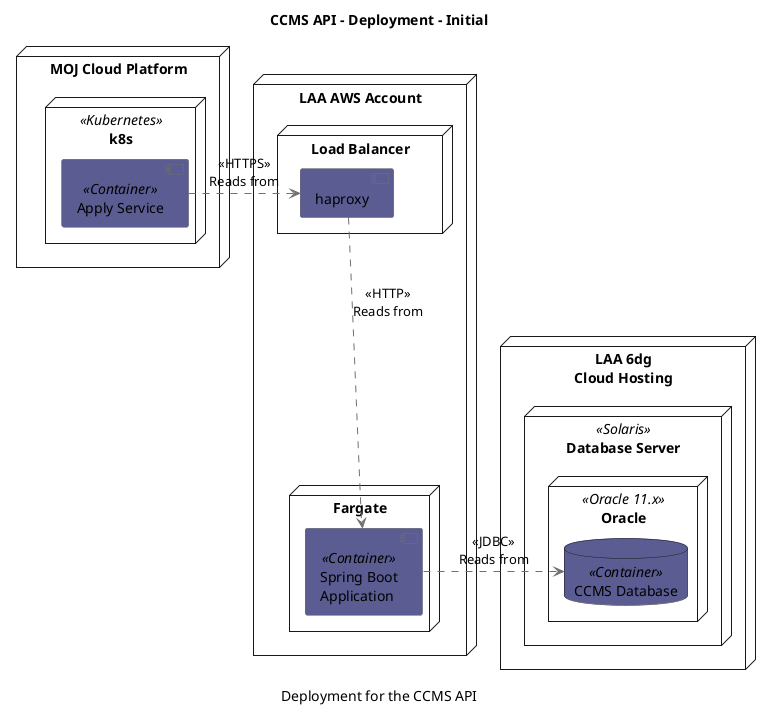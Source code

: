 @startuml(id=liveDeployment)
scale max 2000x1409
title CCMS API - Deployment - Initial
caption Deployment for the CCMS API

skinparam {
  shadowing false
  arrowColor #707070
  actorBorderColor #707070
  componentBorderColor #707070
  rectangleBorderColor #707070
  noteBackgroundColor #ffffff
  noteBorderColor #707070
}

node "MOJ Cloud Platform" as 50 {
  node "k8s" <<Kubernetes>> as 51 {
    component "Apply Service" <<Container>> as 52 #5a5c92
  }
}

node "LAA AWS Account" as 60 {
  node "Load Balancer" as 61 {
    ' Of course we don't know what AWS use to implement load balancing, and AWS being described as
    ' "an interesting collection of Perl lashing together open-source components in a productised
    ' fashion" is 🤯
    component "haproxy" as 62 #5a5c92
  }
  node "Fargate" as 65 {
    component "Spring Boot\nApplication" <<Container>> as 66 #5a5c92
  }
}

node "LAA 6dg\nCloud Hosting" as 70 {
  node "Database Server" <<Solaris>> as 71 {
    node "Oracle" <<Oracle 11.x>> as 72 {
      database "CCMS Database" <<Container>> as 73 #5a5c92
    }
  }
}

52 .[#707070]> 62 : <<HTTPS>>\nReads from
62 .[#707070].> 66 : <<HTTP>>\nReads from
66 .[#707070]> 73 : <<JDBC>>\nReads from

@enduml
